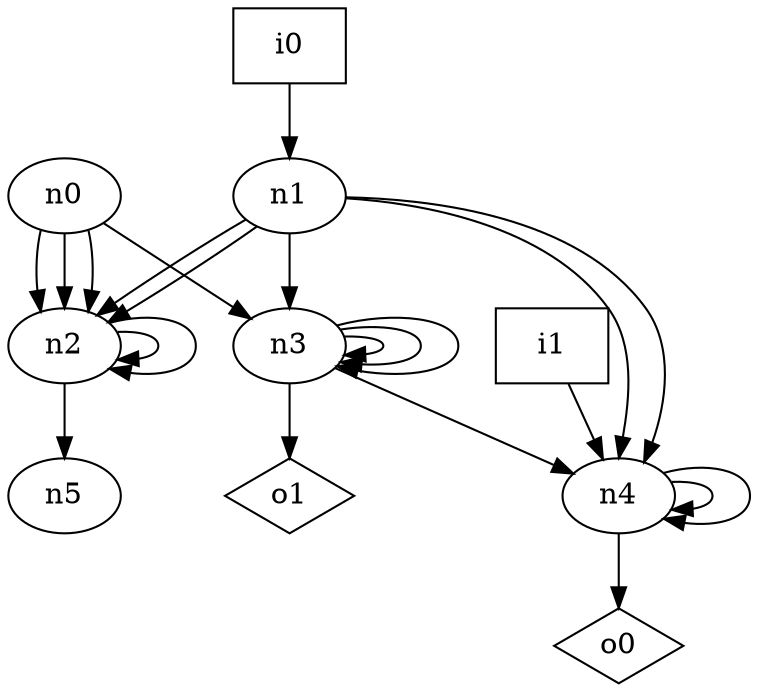digraph G {
n0 [label="n0"];
n1 [label="n1"];
n2 [label="n2"];
n3 [label="n3"];
n4 [label="n4"];
n5 [label="n5"];
n6 [label="i0",shape="box"];
n7 [label="i1",shape="box"];
n8 [label="o0",shape="diamond"];
n9 [label="o1",shape="diamond"];
n0 -> n2
n0 -> n2
n0 -> n2
n0 -> n3
n1 -> n2
n1 -> n2
n1 -> n3
n1 -> n4
n1 -> n4
n2 -> n2
n2 -> n2
n2 -> n5
n3 -> n3
n3 -> n3
n3 -> n3
n3 -> n4
n3 -> n9
n4 -> n4
n4 -> n4
n4 -> n8
n6 -> n1
n7 -> n4
}